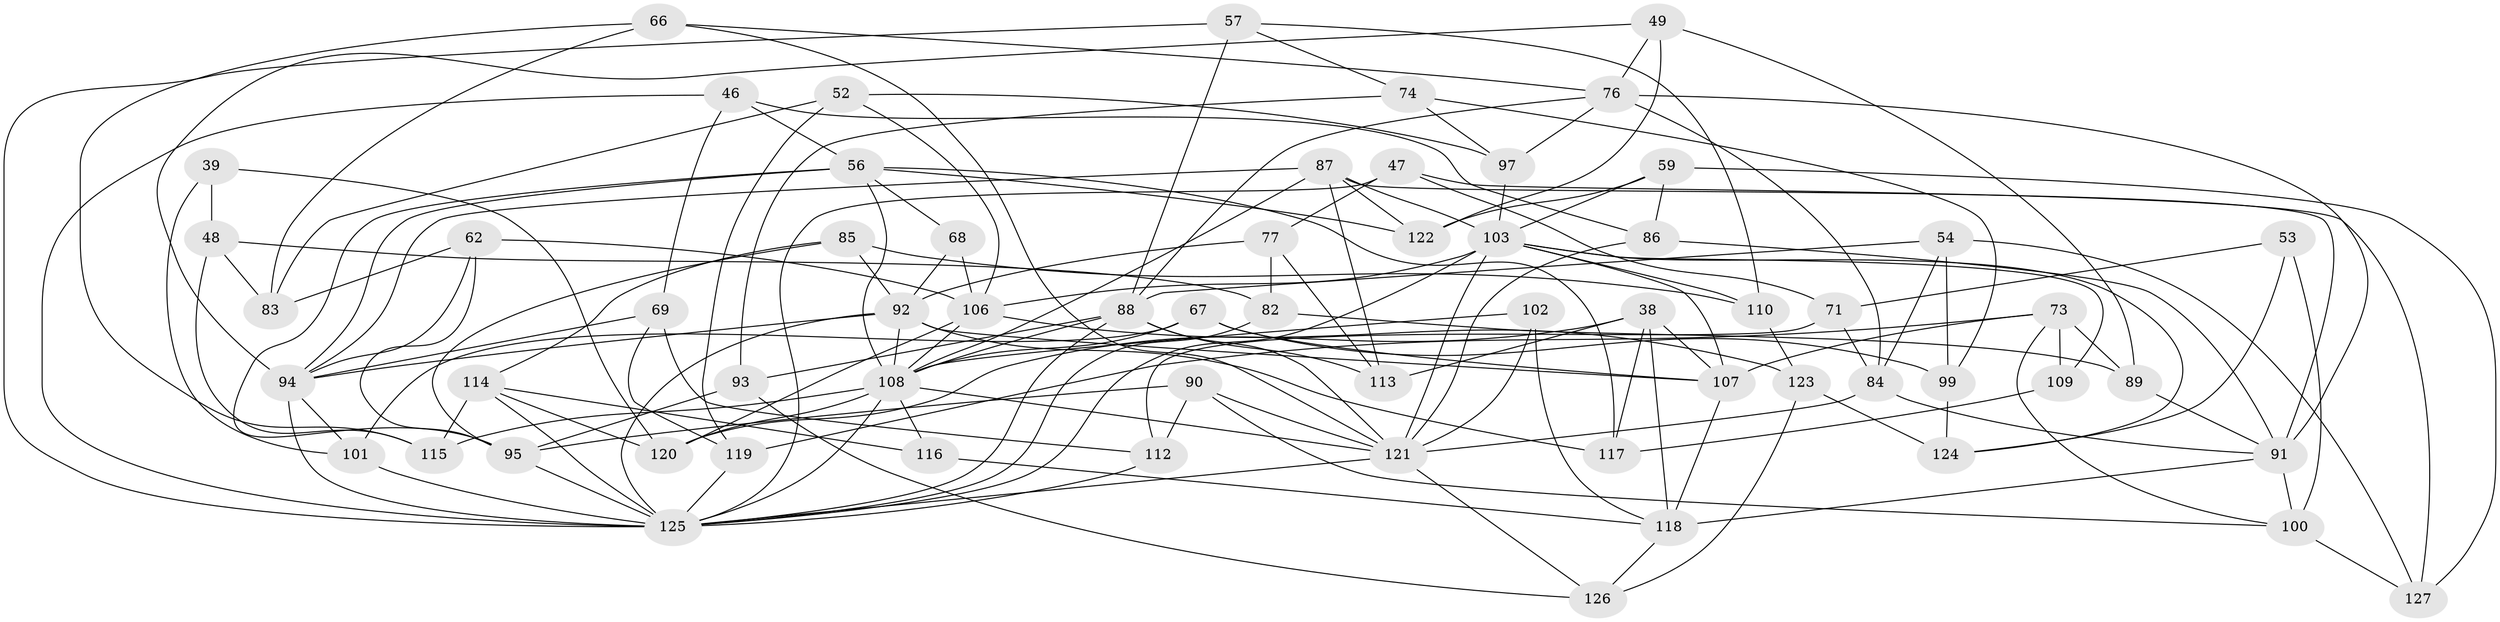 // original degree distribution, {4: 1.0}
// Generated by graph-tools (version 1.1) at 2025/03/03/04/25 22:03:45]
// undirected, 63 vertices, 157 edges
graph export_dot {
graph [start="1"]
  node [color=gray90,style=filled];
  38 [super="+20"];
  39;
  46;
  47;
  48;
  49;
  52;
  53;
  54;
  56 [super="+5+12"];
  57;
  59;
  62 [super="+28"];
  66;
  67 [super="+45"];
  68;
  69;
  71;
  73 [super="+10"];
  74;
  76 [super="+64"];
  77;
  82;
  83;
  84 [super="+63"];
  85;
  86;
  87 [super="+72"];
  88 [super="+44+51"];
  89;
  90;
  91 [super="+80"];
  92 [super="+27+61+75"];
  93;
  94 [super="+65"];
  95 [super="+81+79"];
  97;
  99;
  100 [super="+43"];
  101;
  102;
  103 [super="+36+96+50"];
  106 [super="+6+9"];
  107 [super="+24"];
  108 [super="+33+70+37+23"];
  109;
  110;
  112;
  113;
  114 [super="+32"];
  115;
  116;
  117;
  118 [super="+26"];
  119 [super="+111"];
  120 [super="+16"];
  121 [super="+105"];
  122;
  123;
  124;
  125 [super="+60+104"];
  126;
  127;
  38 -- 113;
  38 -- 118 [weight=2];
  38 -- 120;
  38 -- 107;
  38 -- 117;
  39 -- 101;
  39 -- 120 [weight=2];
  39 -- 48;
  46 -- 69;
  46 -- 86;
  46 -- 56;
  46 -- 125;
  47 -- 127;
  47 -- 77;
  47 -- 71;
  47 -- 125;
  48 -- 115;
  48 -- 82;
  48 -- 83;
  49 -- 122;
  49 -- 89;
  49 -- 94;
  49 -- 76;
  52 -- 97;
  52 -- 119;
  52 -- 83;
  52 -- 106;
  53 -- 100 [weight=2];
  53 -- 124;
  53 -- 71;
  54 -- 84;
  54 -- 99;
  54 -- 127;
  54 -- 88;
  56 -- 94 [weight=2];
  56 -- 122;
  56 -- 117;
  56 -- 68;
  56 -- 108;
  56 -- 95;
  57 -- 110;
  57 -- 74;
  57 -- 125;
  57 -- 88;
  59 -- 86;
  59 -- 127;
  59 -- 122;
  59 -- 103;
  62 -- 94 [weight=2];
  62 -- 83;
  62 -- 95;
  62 -- 106 [weight=2];
  66 -- 83;
  66 -- 115;
  66 -- 76;
  66 -- 121;
  67 -- 101;
  67 -- 99;
  67 -- 108 [weight=2];
  67 -- 107 [weight=2];
  68 -- 92;
  68 -- 106 [weight=2];
  69 -- 112;
  69 -- 94;
  69 -- 119;
  71 -- 112;
  71 -- 84;
  73 -- 109 [weight=2];
  73 -- 107;
  73 -- 89;
  73 -- 100;
  73 -- 119;
  74 -- 99;
  74 -- 97;
  74 -- 93;
  76 -- 97;
  76 -- 91 [weight=2];
  76 -- 84 [weight=2];
  76 -- 88;
  77 -- 82;
  77 -- 113;
  77 -- 92;
  82 -- 89;
  82 -- 125;
  84 -- 91;
  84 -- 121;
  85 -- 110;
  85 -- 114;
  85 -- 92;
  85 -- 95;
  86 -- 91;
  86 -- 121;
  87 -- 122;
  87 -- 94;
  87 -- 108 [weight=2];
  87 -- 113;
  87 -- 103;
  87 -- 91 [weight=2];
  88 -- 93;
  88 -- 121;
  88 -- 125;
  88 -- 113;
  88 -- 108;
  89 -- 91;
  90 -- 95;
  90 -- 112;
  90 -- 100;
  90 -- 121;
  91 -- 118 [weight=2];
  91 -- 100;
  92 -- 94;
  92 -- 117;
  92 -- 108;
  92 -- 125 [weight=2];
  92 -- 107 [weight=2];
  93 -- 95;
  93 -- 126;
  94 -- 101;
  94 -- 125;
  95 -- 125 [weight=3];
  97 -- 103;
  99 -- 124;
  100 -- 127;
  101 -- 125;
  102 -- 121;
  102 -- 118;
  102 -- 108 [weight=2];
  103 -- 109;
  103 -- 110;
  103 -- 124;
  103 -- 121 [weight=3];
  103 -- 106 [weight=2];
  103 -- 125 [weight=2];
  103 -- 107;
  106 -- 120;
  106 -- 123;
  106 -- 108;
  107 -- 118;
  108 -- 120;
  108 -- 116 [weight=2];
  108 -- 115;
  108 -- 121 [weight=2];
  108 -- 125 [weight=2];
  109 -- 117;
  110 -- 123;
  112 -- 125;
  114 -- 116;
  114 -- 125 [weight=4];
  114 -- 120;
  114 -- 115;
  116 -- 118;
  118 -- 126;
  119 -- 125 [weight=3];
  121 -- 126;
  121 -- 125 [weight=2];
  123 -- 126;
  123 -- 124;
}
